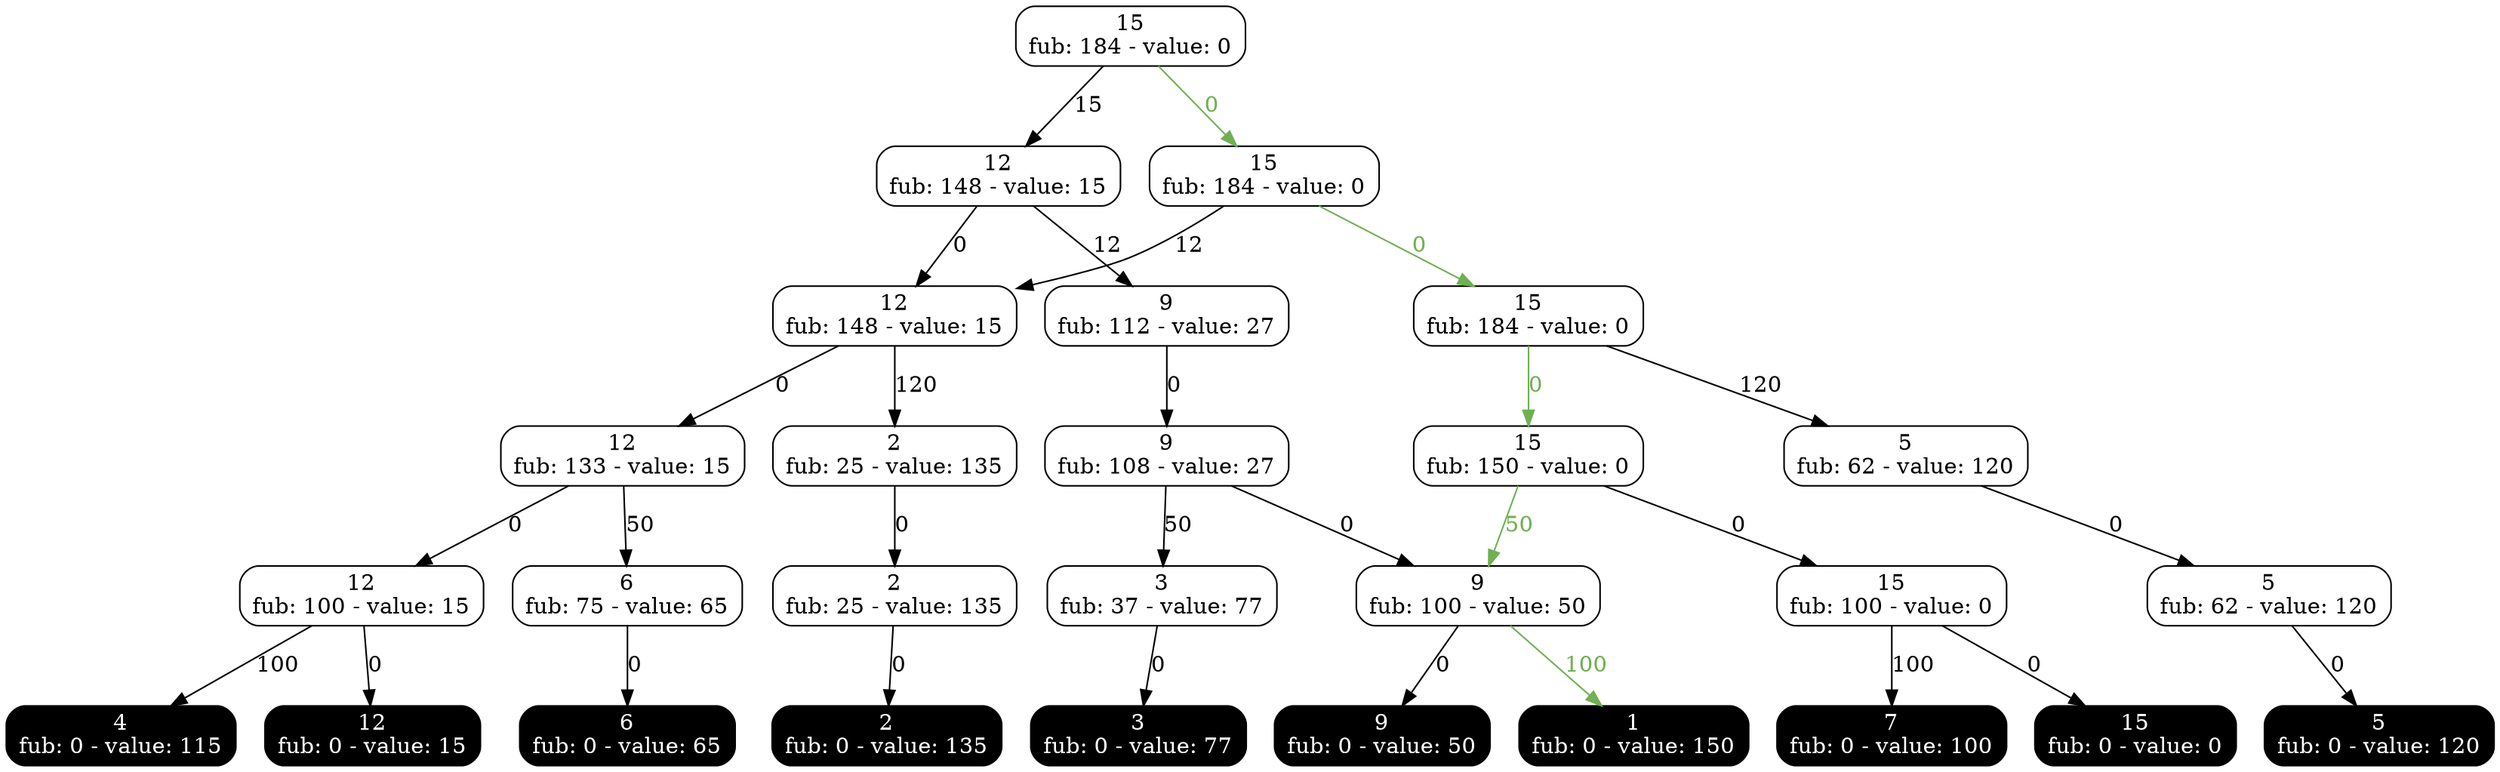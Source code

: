 digraph exact{
0 [label="15
fub: 184 - value: 0", style=rounded, shape=rectangle, tooltip="Exact node"];
1 [label="12
fub: 148 - value: 15", style=rounded, shape=rectangle, tooltip="Exact node"];
2 [label="15
fub: 184 - value: 0", style=rounded, shape=rectangle, tooltip="Exact node"];
3 [label="9
fub: 112 - value: 27", style=rounded, shape=rectangle, tooltip="Exact node"];
4 [label="12
fub: 148 - value: 15", style=rounded, shape=rectangle, tooltip="Exact node"];
5 [label="15
fub: 184 - value: 0", style=rounded, shape=rectangle, tooltip="Exact node"];
7 [label="2
fub: 25 - value: 135", style=rounded, shape=rectangle, tooltip="Exact node"];
9 [label="5
fub: 62 - value: 120", style=rounded, shape=rectangle, tooltip="Exact node"];
6 [label="9
fub: 108 - value: 27", style=rounded, shape=rectangle, tooltip="Exact node"];
8 [label="12
fub: 133 - value: 15", style=rounded, shape=rectangle, tooltip="Exact node"];
10 [label="15
fub: 150 - value: 0", style=rounded, shape=rectangle, tooltip="Exact node"];
11 [label="2
fub: 25 - value: 135", style=rounded, shape=rectangle, tooltip="Exact node"];
13 [label="3
fub: 37 - value: 77", style=rounded, shape=rectangle, tooltip="Exact node"];
12 [label="5
fub: 62 - value: 120", style=rounded, shape=rectangle, tooltip="Exact node"];
15 [label="6
fub: 75 - value: 65", style=rounded, shape=rectangle, tooltip="Exact node"];
14 [label="9
fub: 100 - value: 50", style=rounded, shape=rectangle, tooltip="Exact node"];
16 [label="12
fub: 100 - value: 15", style=rounded, shape=rectangle, tooltip="Exact node"];
17 [label="15
fub: 100 - value: 0", style=rounded, shape=rectangle, tooltip="Exact node"];
22 [label="1
fub: 0 - value: 150", style=rounded, shape=rectangle, tooltip="Exact node", style="filled, rounded", shape=rectangle, color=black, fontcolor=white, tooltip="Terminal node"];
18 [label="2
fub: 0 - value: 135", style=rounded, shape=rectangle, tooltip="Exact node", style="filled, rounded", shape=rectangle, color=black, fontcolor=white, tooltip="Terminal node"];
19 [label="3
fub: 0 - value: 77", style=rounded, shape=rectangle, tooltip="Exact node", style="filled, rounded", shape=rectangle, color=black, fontcolor=white, tooltip="Terminal node"];
24 [label="4
fub: 0 - value: 115", style=rounded, shape=rectangle, tooltip="Exact node", style="filled, rounded", shape=rectangle, color=black, fontcolor=white, tooltip="Terminal node"];
20 [label="5
fub: 0 - value: 120", style=rounded, shape=rectangle, tooltip="Exact node", style="filled, rounded", shape=rectangle, color=black, fontcolor=white, tooltip="Terminal node"];
21 [label="6
fub: 0 - value: 65", style=rounded, shape=rectangle, tooltip="Exact node", style="filled, rounded", shape=rectangle, color=black, fontcolor=white, tooltip="Terminal node"];
26 [label="7
fub: 0 - value: 100", style=rounded, shape=rectangle, tooltip="Exact node", style="filled, rounded", shape=rectangle, color=black, fontcolor=white, tooltip="Terminal node"];
23 [label="9
fub: 0 - value: 50", style=rounded, shape=rectangle, tooltip="Exact node", style="filled, rounded", shape=rectangle, color=black, fontcolor=white, tooltip="Terminal node"];
25 [label="12
fub: 0 - value: 15", style=rounded, shape=rectangle, tooltip="Exact node", style="filled, rounded", shape=rectangle, color=black, fontcolor=white, tooltip="Terminal node"];
27 [label="15
fub: 0 - value: 0", style=rounded, shape=rectangle, tooltip="Exact node", style="filled, rounded", shape=rectangle, color=black, fontcolor=white, tooltip="Terminal node"];
3 -> 6 [label=0, tooltip="Decision: assign 0 to var 2"];
2 -> 4 [label=12, tooltip="Decision: assign 1 to var 1"];
0 -> 2 [label=0, tooltip="Decision: assign 0 to var 0", color="#6fb052", fontcolor="#6fb052"];
17 -> 27 [label=0, tooltip="Decision: assign 0 to var 4"];
1 -> 4 [label=0, tooltip="Decision: assign 0 to var 1"];
12 -> 20 [label=0, tooltip="Decision: assign 0 to var 4"];
4 -> 7 [label=120, tooltip="Decision: assign 1 to var 2"];
16 -> 24 [label=100, tooltip="Decision: assign 1 to var 4"];
15 -> 21 [label=0, tooltip="Decision: assign 0 to var 4"];
10 -> 14 [label=50, tooltip="Decision: assign 1 to var 3", color="#6fb052", fontcolor="#6fb052"];
0 -> 1 [label=15, tooltip="Decision: assign 1 to var 0"];
1 -> 3 [label=12, tooltip="Decision: assign 1 to var 1"];
4 -> 8 [label=0, tooltip="Decision: assign 0 to var 2"];
11 -> 18 [label=0, tooltip="Decision: assign 0 to var 4"];
16 -> 25 [label=0, tooltip="Decision: assign 0 to var 4"];
17 -> 26 [label=100, tooltip="Decision: assign 1 to var 4"];
6 -> 14 [label=0, tooltip="Decision: assign 0 to var 3"];
8 -> 16 [label=0, tooltip="Decision: assign 0 to var 3"];
14 -> 22 [label=100, tooltip="Decision: assign 1 to var 4", color="#6fb052", fontcolor="#6fb052"];
14 -> 23 [label=0, tooltip="Decision: assign 0 to var 4"];
7 -> 11 [label=0, tooltip="Decision: assign 0 to var 3"];
10 -> 17 [label=0, tooltip="Decision: assign 0 to var 3"];
8 -> 15 [label=50, tooltip="Decision: assign 1 to var 3"];
2 -> 5 [label=0, tooltip="Decision: assign 0 to var 1", color="#6fb052", fontcolor="#6fb052"];
9 -> 12 [label=0, tooltip="Decision: assign 0 to var 3"];
5 -> 9 [label=120, tooltip="Decision: assign 1 to var 2"];
6 -> 13 [label=50, tooltip="Decision: assign 1 to var 3"];
13 -> 19 [label=0, tooltip="Decision: assign 0 to var 4"];
5 -> 10 [label=0, tooltip="Decision: assign 0 to var 2", color="#6fb052", fontcolor="#6fb052"];
}